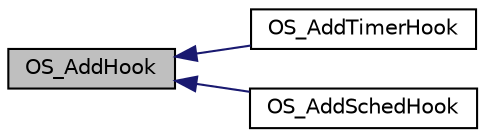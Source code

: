 digraph "OS_AddHook"
{
  edge [fontname="Helvetica",fontsize="10",labelfontname="Helvetica",labelfontsize="10"];
  node [fontname="Helvetica",fontsize="10",shape=record];
  rankdir="LR";
  Node1 [label="OS_AddHook",height=0.2,width=0.4,color="black", fillcolor="grey75", style="filled" fontcolor="black"];
  Node1 -> Node2 [dir="back",color="midnightblue",fontsize="10",style="solid",fontname="Helvetica"];
  Node2 [label="OS_AddTimerHook",height=0.2,width=0.4,color="black", fillcolor="white", style="filled",URL="$group__pico.html#ga47be7e11051af92e58d07bdbc259ddd1"];
  Node1 -> Node3 [dir="back",color="midnightblue",fontsize="10",style="solid",fontname="Helvetica"];
  Node3 [label="OS_AddSchedHook",height=0.2,width=0.4,color="black", fillcolor="white", style="filled",URL="$group__pico.html#gafee7ab5a19227f83bf621d4714325bd2"];
}
